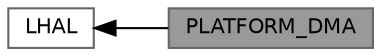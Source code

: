 digraph "PLATFORM_DMA"
{
 // LATEX_PDF_SIZE
  bgcolor="transparent";
  edge [fontname=Helvetica,fontsize=10,labelfontname=Helvetica,labelfontsize=10];
  node [fontname=Helvetica,fontsize=10,shape=box,height=0.2,width=0.4];
  rankdir=LR;
  Node2 [label="LHAL",height=0.2,width=0.4,color="grey40", fillcolor="white", style="filled",URL="$group___l_h_a_l.html",tooltip=" "];
  Node1 [label="PLATFORM_DMA",height=0.2,width=0.4,color="gray40", fillcolor="grey60", style="filled", fontcolor="black",tooltip=" "];
  Node2->Node1 [shape=plaintext, dir="back", style="solid"];
}
